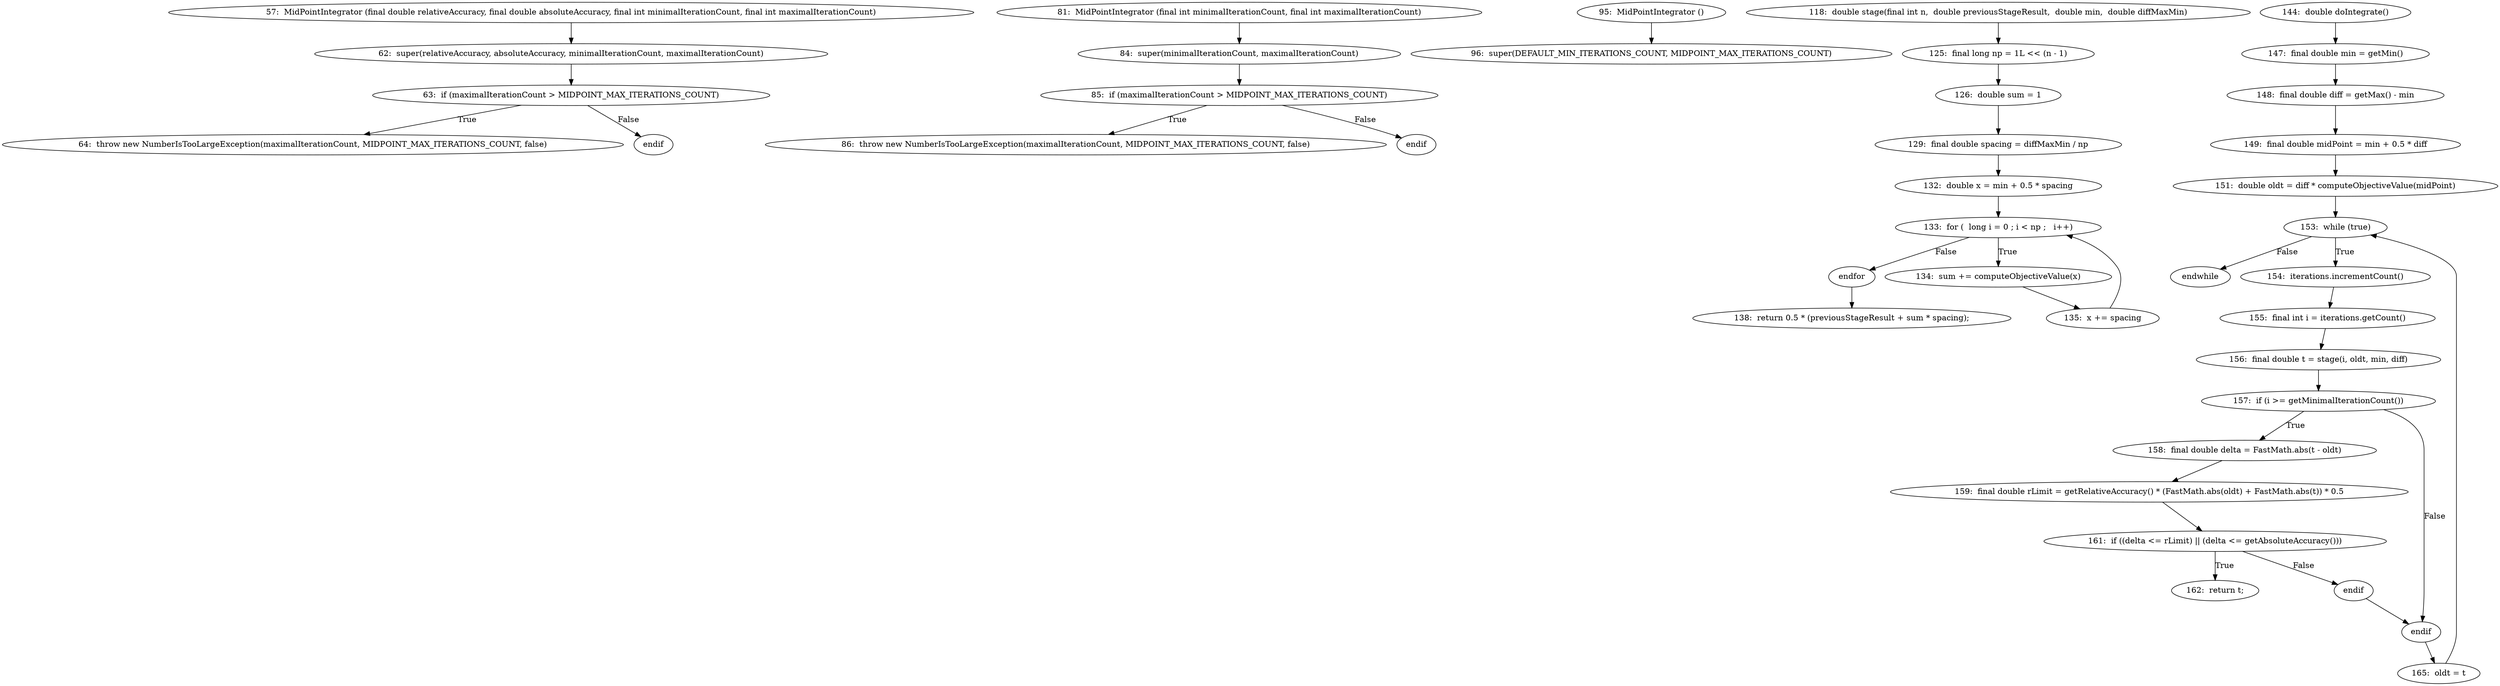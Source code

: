 digraph MidPointIntegrator_CFG {
  // graph-vertices
  v1  [label="57:  MidPointIntegrator (final double relativeAccuracy, final double absoluteAccuracy, final int minimalIterationCount, final int maximalIterationCount)"];
  v2  [label="62:  super(relativeAccuracy, absoluteAccuracy, minimalIterationCount, maximalIterationCount)"];
  v3  [label="63:  if (maximalIterationCount > MIDPOINT_MAX_ITERATIONS_COUNT)"];
  v4  [label="64:  throw new NumberIsTooLargeException(maximalIterationCount, MIDPOINT_MAX_ITERATIONS_COUNT, false)"];
  v5  [label="endif"];
  v6  [label="81:  MidPointIntegrator (final int minimalIterationCount, final int maximalIterationCount)"];
  v7  [label="84:  super(minimalIterationCount, maximalIterationCount)"];
  v8  [label="85:  if (maximalIterationCount > MIDPOINT_MAX_ITERATIONS_COUNT)"];
  v9  [label="86:  throw new NumberIsTooLargeException(maximalIterationCount, MIDPOINT_MAX_ITERATIONS_COUNT, false)"];
  v10  [label="endif"];
  v11  [label="95:  MidPointIntegrator ()"];
  v12  [label="96:  super(DEFAULT_MIN_ITERATIONS_COUNT, MIDPOINT_MAX_ITERATIONS_COUNT)"];
  v13  [label="118:  double stage(final int n,  double previousStageResult,  double min,  double diffMaxMin)"];
  v14  [label="125:  final long np = 1L << (n - 1)"];
  v15  [label="126:  double sum = 1"];
  v16  [label="129:  final double spacing = diffMaxMin / np"];
  v17  [label="132:  double x = min + 0.5 * spacing"];
  v18  [label="133:  for (  long i = 0 ; i < np ;   i++)"];
  v21  [label="endfor"];
  v22  [label="134:  sum += computeObjectiveValue(x)"];
  v23  [label="135:  x += spacing"];
  v24  [label="138:  return 0.5 * (previousStageResult + sum * spacing);"];
  v25  [label="144:  double doIntegrate()"];
  v26  [label="147:  final double min = getMin()"];
  v27  [label="148:  final double diff = getMax() - min"];
  v28  [label="149:  final double midPoint = min + 0.5 * diff"];
  v29  [label="151:  double oldt = diff * computeObjectiveValue(midPoint)"];
  v30  [label="153:  while (true)"];
  v31  [label="endwhile"];
  v32  [label="154:  iterations.incrementCount()"];
  v33  [label="155:  final int i = iterations.getCount()"];
  v34  [label="156:  final double t = stage(i, oldt, min, diff)"];
  v35  [label="157:  if (i >= getMinimalIterationCount())"];
  v36  [label="158:  final double delta = FastMath.abs(t - oldt)"];
  v37  [label="159:  final double rLimit = getRelativeAccuracy() * (FastMath.abs(oldt) + FastMath.abs(t)) * 0.5"];
  v38  [label="161:  if ((delta <= rLimit) || (delta <= getAbsoluteAccuracy()))"];
  v39  [label="162:  return t;"];
  v40  [label="endif"];
  v41  [label="endif"];
  v42  [label="165:  oldt = t"];
  // graph-edges
  v1 -> v2;
  v2 -> v3;
  v3 -> v4  [label="True"];
  v3 -> v5  [label="False"];
  v6 -> v7;
  v7 -> v8;
  v8 -> v9  [label="True"];
  v8 -> v10  [label="False"];
  v11 -> v12;
  v13 -> v14;
  v14 -> v15;
  v15 -> v16;
  v16 -> v17;
  v17 -> v18;
  v18 -> v21  [label="False"];
  v18 -> v22  [label="True"];
  v22 -> v23;
  v23 -> v18;
  v21 -> v24;
  v25 -> v26;
  v26 -> v27;
  v27 -> v28;
  v28 -> v29;
  v29 -> v30;
  v30 -> v31  [label="False"];
  v30 -> v32  [label="True"];
  v32 -> v33;
  v33 -> v34;
  v34 -> v35;
  v35 -> v36  [label="True"];
  v36 -> v37;
  v37 -> v38;
  v38 -> v39  [label="True"];
  v38 -> v40  [label="False"];
  v40 -> v41;
  v35 -> v41  [label="False"];
  v41 -> v42;
  v42 -> v30;
  // end-of-graph
}
